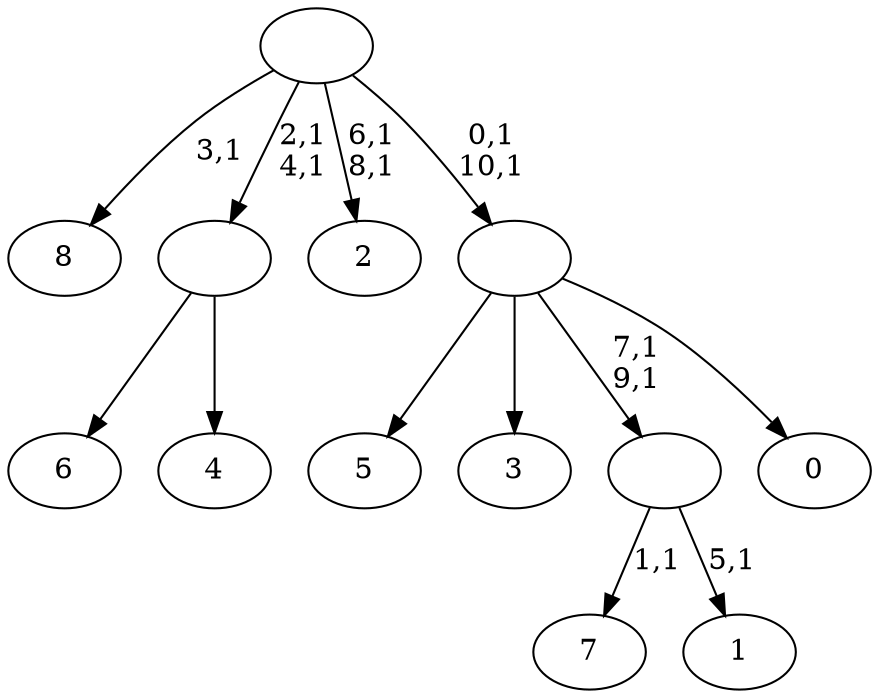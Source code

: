 digraph T {
	20 [label="8"]
	18 [label="7"]
	16 [label="6"]
	15 [label="5"]
	14 [label="4"]
	13 [label=""]
	11 [label="3"]
	10 [label="2"]
	7 [label="1"]
	5 [label=""]
	3 [label="0"]
	2 [label=""]
	0 [label=""]
	13 -> 16 [label=""]
	13 -> 14 [label=""]
	5 -> 7 [label="5,1"]
	5 -> 18 [label="1,1"]
	2 -> 5 [label="7,1\n9,1"]
	2 -> 15 [label=""]
	2 -> 11 [label=""]
	2 -> 3 [label=""]
	0 -> 2 [label="0,1\n10,1"]
	0 -> 10 [label="6,1\n8,1"]
	0 -> 13 [label="2,1\n4,1"]
	0 -> 20 [label="3,1"]
}
